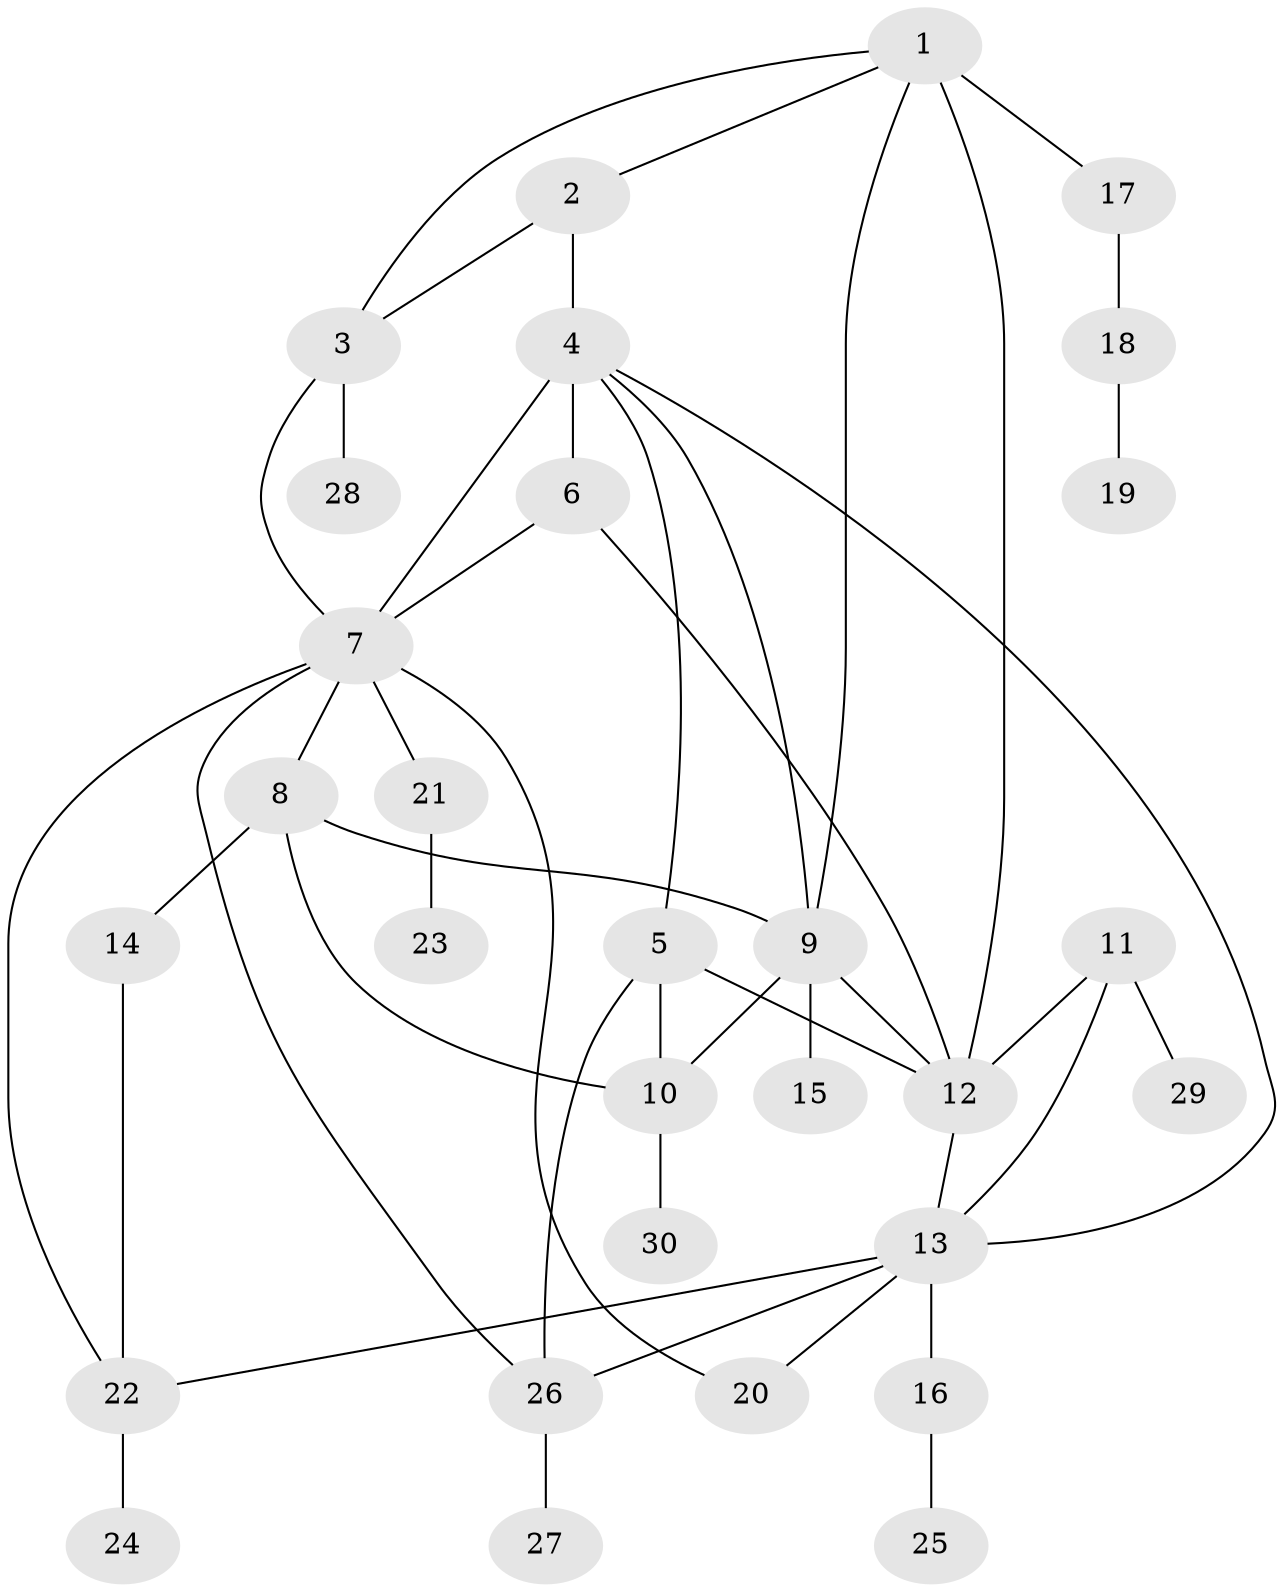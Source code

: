 // original degree distribution, {7: 0.030303030303030304, 4: 0.030303030303030304, 6: 0.030303030303030304, 3: 0.07575757575757576, 9: 0.015151515151515152, 2: 0.16666666666666666, 8: 0.045454545454545456, 11: 0.015151515151515152, 5: 0.045454545454545456, 1: 0.5454545454545454}
// Generated by graph-tools (version 1.1) at 2025/52/03/04/25 22:52:06]
// undirected, 30 vertices, 46 edges
graph export_dot {
  node [color=gray90,style=filled];
  1;
  2;
  3;
  4;
  5;
  6;
  7;
  8;
  9;
  10;
  11;
  12;
  13;
  14;
  15;
  16;
  17;
  18;
  19;
  20;
  21;
  22;
  23;
  24;
  25;
  26;
  27;
  28;
  29;
  30;
  1 -- 2 [weight=1.0];
  1 -- 3 [weight=1.0];
  1 -- 9 [weight=1.0];
  1 -- 12 [weight=1.0];
  1 -- 17 [weight=2.0];
  2 -- 3 [weight=1.0];
  2 -- 4 [weight=1.0];
  3 -- 7 [weight=1.0];
  3 -- 28 [weight=2.0];
  4 -- 5 [weight=2.0];
  4 -- 6 [weight=4.0];
  4 -- 7 [weight=1.0];
  4 -- 9 [weight=1.0];
  4 -- 13 [weight=1.0];
  5 -- 10 [weight=1.0];
  5 -- 12 [weight=1.0];
  5 -- 26 [weight=1.0];
  6 -- 7 [weight=1.0];
  6 -- 12 [weight=1.0];
  7 -- 8 [weight=1.0];
  7 -- 20 [weight=1.0];
  7 -- 21 [weight=1.0];
  7 -- 22 [weight=1.0];
  7 -- 26 [weight=1.0];
  8 -- 9 [weight=1.0];
  8 -- 10 [weight=1.0];
  8 -- 14 [weight=4.0];
  9 -- 10 [weight=1.0];
  9 -- 12 [weight=1.0];
  9 -- 15 [weight=5.0];
  10 -- 30 [weight=1.0];
  11 -- 12 [weight=2.0];
  11 -- 13 [weight=1.0];
  11 -- 29 [weight=1.0];
  12 -- 13 [weight=1.0];
  13 -- 16 [weight=1.0];
  13 -- 20 [weight=1.0];
  13 -- 22 [weight=1.0];
  13 -- 26 [weight=1.0];
  14 -- 22 [weight=1.0];
  16 -- 25 [weight=1.0];
  17 -- 18 [weight=1.0];
  18 -- 19 [weight=1.0];
  21 -- 23 [weight=1.0];
  22 -- 24 [weight=1.0];
  26 -- 27 [weight=1.0];
}
